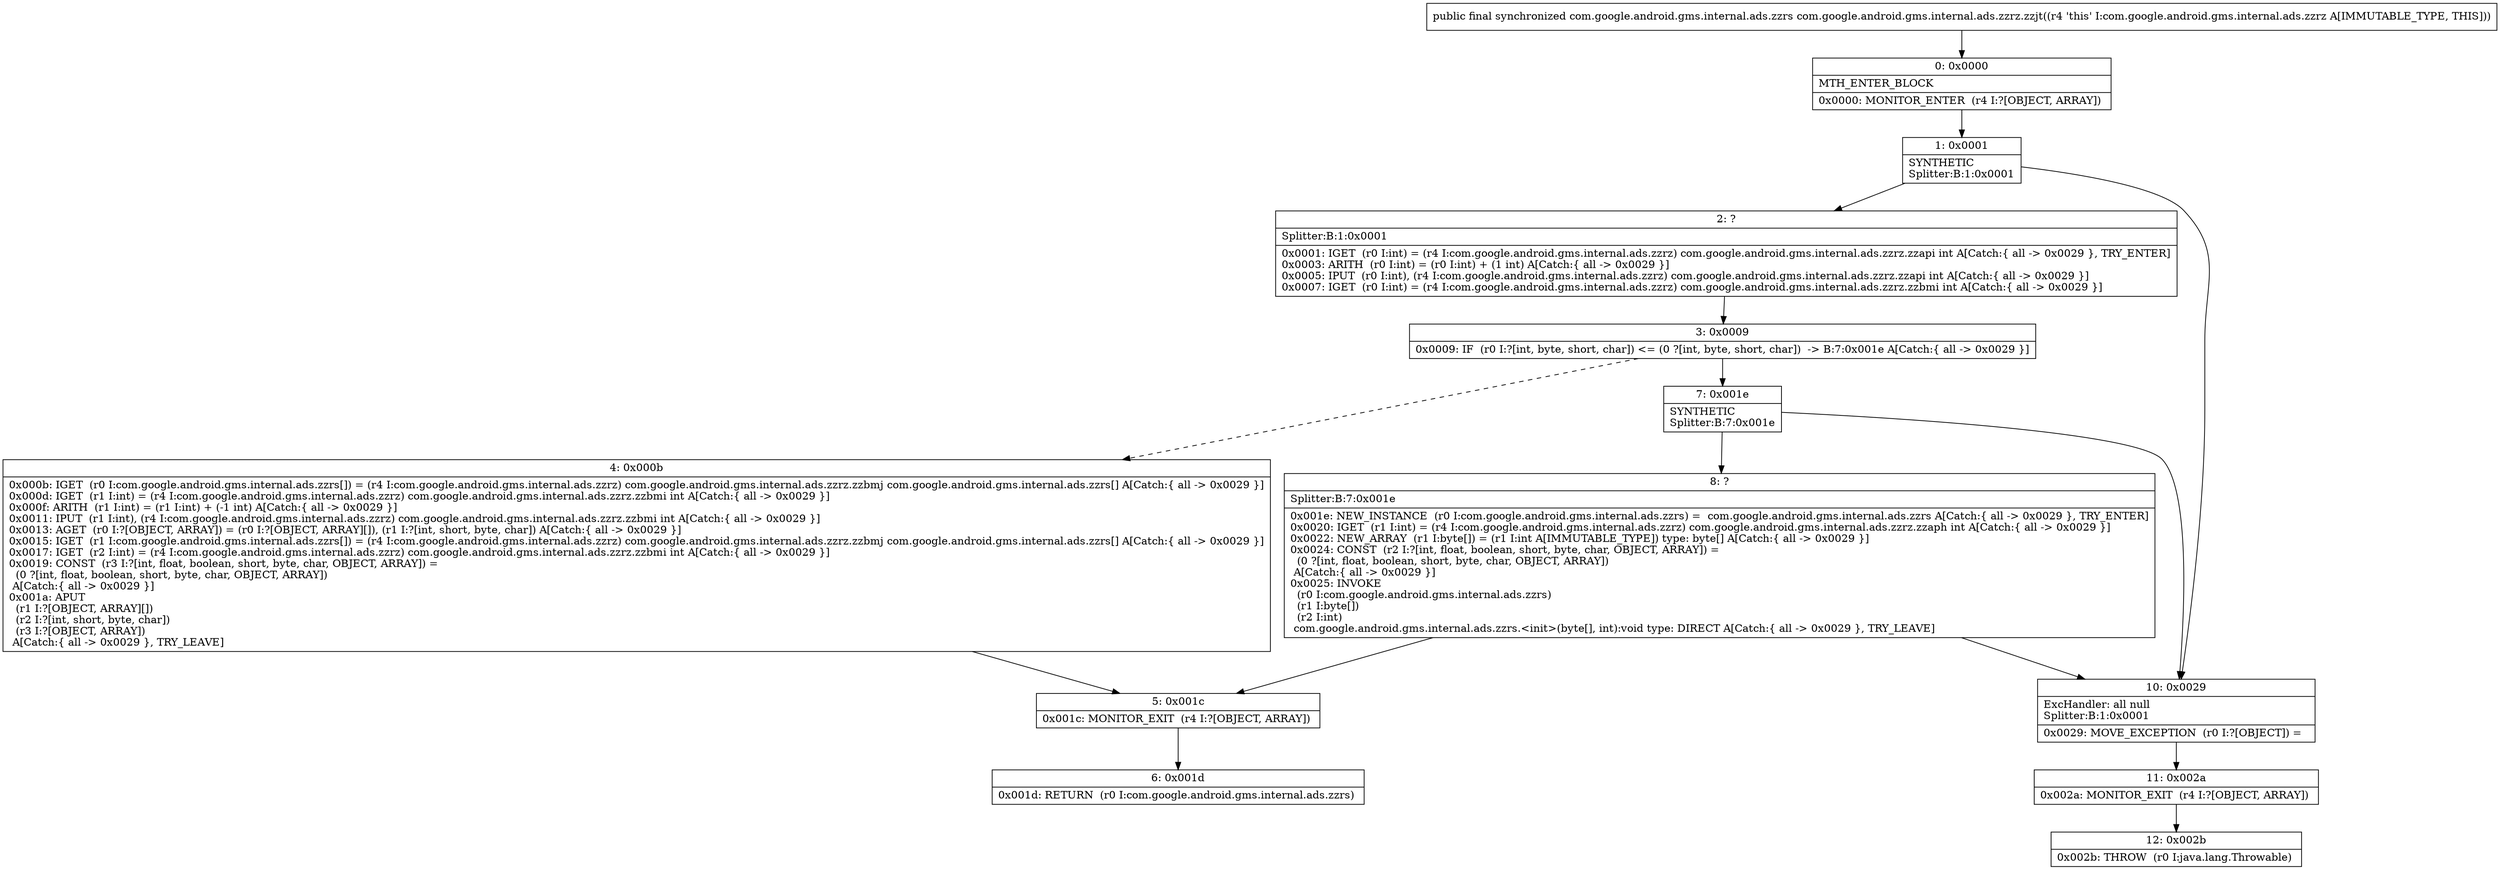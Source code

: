 digraph "CFG forcom.google.android.gms.internal.ads.zzrz.zzjt()Lcom\/google\/android\/gms\/internal\/ads\/zzrs;" {
Node_0 [shape=record,label="{0\:\ 0x0000|MTH_ENTER_BLOCK\l|0x0000: MONITOR_ENTER  (r4 I:?[OBJECT, ARRAY]) \l}"];
Node_1 [shape=record,label="{1\:\ 0x0001|SYNTHETIC\lSplitter:B:1:0x0001\l}"];
Node_2 [shape=record,label="{2\:\ ?|Splitter:B:1:0x0001\l|0x0001: IGET  (r0 I:int) = (r4 I:com.google.android.gms.internal.ads.zzrz) com.google.android.gms.internal.ads.zzrz.zzapi int A[Catch:\{ all \-\> 0x0029 \}, TRY_ENTER]\l0x0003: ARITH  (r0 I:int) = (r0 I:int) + (1 int) A[Catch:\{ all \-\> 0x0029 \}]\l0x0005: IPUT  (r0 I:int), (r4 I:com.google.android.gms.internal.ads.zzrz) com.google.android.gms.internal.ads.zzrz.zzapi int A[Catch:\{ all \-\> 0x0029 \}]\l0x0007: IGET  (r0 I:int) = (r4 I:com.google.android.gms.internal.ads.zzrz) com.google.android.gms.internal.ads.zzrz.zzbmi int A[Catch:\{ all \-\> 0x0029 \}]\l}"];
Node_3 [shape=record,label="{3\:\ 0x0009|0x0009: IF  (r0 I:?[int, byte, short, char]) \<= (0 ?[int, byte, short, char])  \-\> B:7:0x001e A[Catch:\{ all \-\> 0x0029 \}]\l}"];
Node_4 [shape=record,label="{4\:\ 0x000b|0x000b: IGET  (r0 I:com.google.android.gms.internal.ads.zzrs[]) = (r4 I:com.google.android.gms.internal.ads.zzrz) com.google.android.gms.internal.ads.zzrz.zzbmj com.google.android.gms.internal.ads.zzrs[] A[Catch:\{ all \-\> 0x0029 \}]\l0x000d: IGET  (r1 I:int) = (r4 I:com.google.android.gms.internal.ads.zzrz) com.google.android.gms.internal.ads.zzrz.zzbmi int A[Catch:\{ all \-\> 0x0029 \}]\l0x000f: ARITH  (r1 I:int) = (r1 I:int) + (\-1 int) A[Catch:\{ all \-\> 0x0029 \}]\l0x0011: IPUT  (r1 I:int), (r4 I:com.google.android.gms.internal.ads.zzrz) com.google.android.gms.internal.ads.zzrz.zzbmi int A[Catch:\{ all \-\> 0x0029 \}]\l0x0013: AGET  (r0 I:?[OBJECT, ARRAY]) = (r0 I:?[OBJECT, ARRAY][]), (r1 I:?[int, short, byte, char]) A[Catch:\{ all \-\> 0x0029 \}]\l0x0015: IGET  (r1 I:com.google.android.gms.internal.ads.zzrs[]) = (r4 I:com.google.android.gms.internal.ads.zzrz) com.google.android.gms.internal.ads.zzrz.zzbmj com.google.android.gms.internal.ads.zzrs[] A[Catch:\{ all \-\> 0x0029 \}]\l0x0017: IGET  (r2 I:int) = (r4 I:com.google.android.gms.internal.ads.zzrz) com.google.android.gms.internal.ads.zzrz.zzbmi int A[Catch:\{ all \-\> 0x0029 \}]\l0x0019: CONST  (r3 I:?[int, float, boolean, short, byte, char, OBJECT, ARRAY]) = \l  (0 ?[int, float, boolean, short, byte, char, OBJECT, ARRAY])\l A[Catch:\{ all \-\> 0x0029 \}]\l0x001a: APUT  \l  (r1 I:?[OBJECT, ARRAY][])\l  (r2 I:?[int, short, byte, char])\l  (r3 I:?[OBJECT, ARRAY])\l A[Catch:\{ all \-\> 0x0029 \}, TRY_LEAVE]\l}"];
Node_5 [shape=record,label="{5\:\ 0x001c|0x001c: MONITOR_EXIT  (r4 I:?[OBJECT, ARRAY]) \l}"];
Node_6 [shape=record,label="{6\:\ 0x001d|0x001d: RETURN  (r0 I:com.google.android.gms.internal.ads.zzrs) \l}"];
Node_7 [shape=record,label="{7\:\ 0x001e|SYNTHETIC\lSplitter:B:7:0x001e\l}"];
Node_8 [shape=record,label="{8\:\ ?|Splitter:B:7:0x001e\l|0x001e: NEW_INSTANCE  (r0 I:com.google.android.gms.internal.ads.zzrs) =  com.google.android.gms.internal.ads.zzrs A[Catch:\{ all \-\> 0x0029 \}, TRY_ENTER]\l0x0020: IGET  (r1 I:int) = (r4 I:com.google.android.gms.internal.ads.zzrz) com.google.android.gms.internal.ads.zzrz.zzaph int A[Catch:\{ all \-\> 0x0029 \}]\l0x0022: NEW_ARRAY  (r1 I:byte[]) = (r1 I:int A[IMMUTABLE_TYPE]) type: byte[] A[Catch:\{ all \-\> 0x0029 \}]\l0x0024: CONST  (r2 I:?[int, float, boolean, short, byte, char, OBJECT, ARRAY]) = \l  (0 ?[int, float, boolean, short, byte, char, OBJECT, ARRAY])\l A[Catch:\{ all \-\> 0x0029 \}]\l0x0025: INVOKE  \l  (r0 I:com.google.android.gms.internal.ads.zzrs)\l  (r1 I:byte[])\l  (r2 I:int)\l com.google.android.gms.internal.ads.zzrs.\<init\>(byte[], int):void type: DIRECT A[Catch:\{ all \-\> 0x0029 \}, TRY_LEAVE]\l}"];
Node_10 [shape=record,label="{10\:\ 0x0029|ExcHandler: all null\lSplitter:B:1:0x0001\l|0x0029: MOVE_EXCEPTION  (r0 I:?[OBJECT]) =  \l}"];
Node_11 [shape=record,label="{11\:\ 0x002a|0x002a: MONITOR_EXIT  (r4 I:?[OBJECT, ARRAY]) \l}"];
Node_12 [shape=record,label="{12\:\ 0x002b|0x002b: THROW  (r0 I:java.lang.Throwable) \l}"];
MethodNode[shape=record,label="{public final synchronized com.google.android.gms.internal.ads.zzrs com.google.android.gms.internal.ads.zzrz.zzjt((r4 'this' I:com.google.android.gms.internal.ads.zzrz A[IMMUTABLE_TYPE, THIS])) }"];
MethodNode -> Node_0;
Node_0 -> Node_1;
Node_1 -> Node_2;
Node_1 -> Node_10;
Node_2 -> Node_3;
Node_3 -> Node_4[style=dashed];
Node_3 -> Node_7;
Node_4 -> Node_5;
Node_5 -> Node_6;
Node_7 -> Node_8;
Node_7 -> Node_10;
Node_8 -> Node_10;
Node_8 -> Node_5;
Node_10 -> Node_11;
Node_11 -> Node_12;
}

